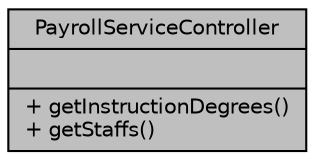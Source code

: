 digraph "PayrollServiceController"
{
 // LATEX_PDF_SIZE
  bgcolor="transparent";
  edge [fontname="Helvetica",fontsize="10",labelfontname="Helvetica",labelfontsize="10"];
  node [fontname="Helvetica",fontsize="10",shape=record];
  Node1 [label="{PayrollServiceController\n||+ getInstructionDegrees()\l+ getStaffs()\l}",height=0.2,width=0.4,color="black", fillcolor="grey75", style="filled", fontcolor="black",tooltip="Controlador de Servicios del Módulo de Nómina."];
}
